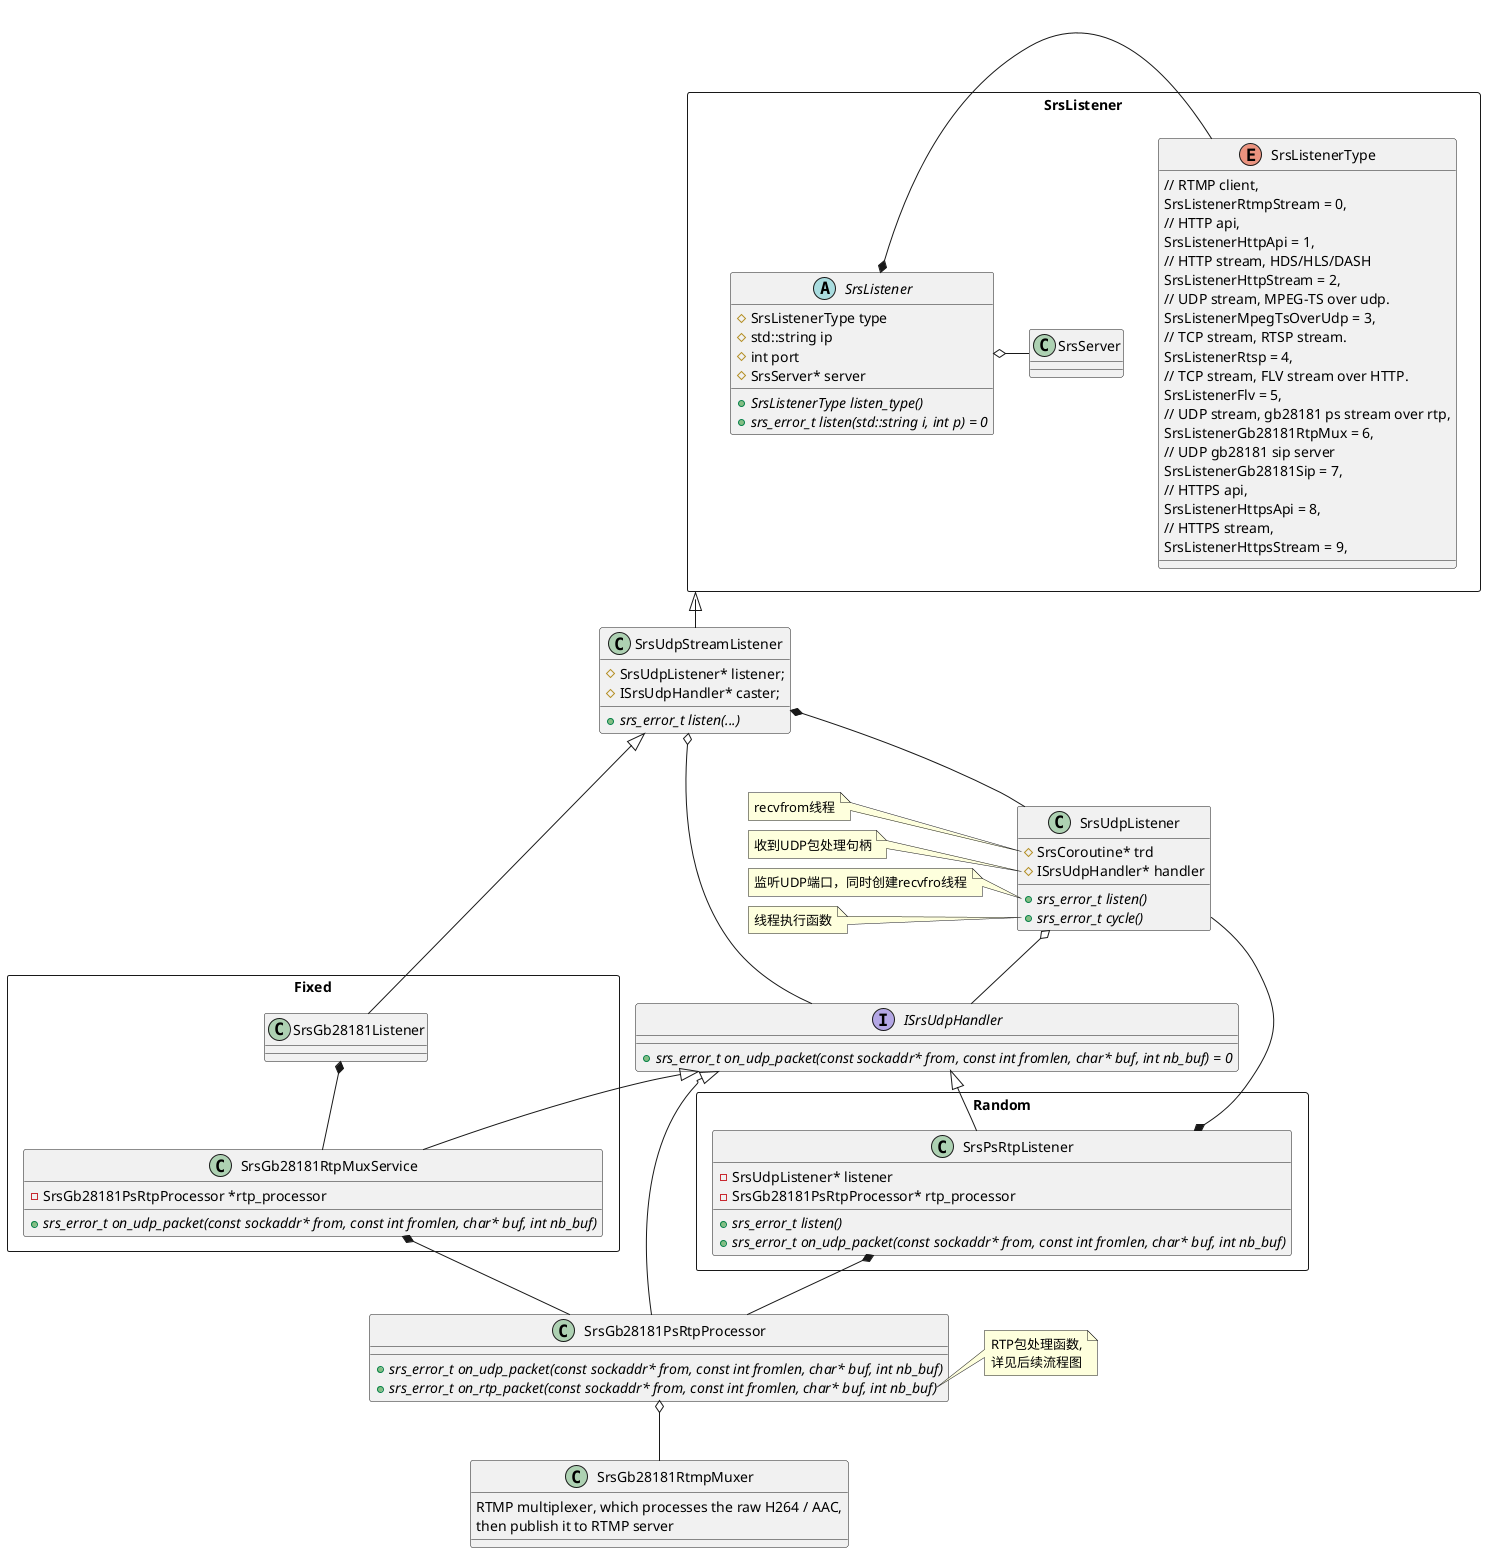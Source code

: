 @startuml

package SrsListener <<Rectangle>> {
    enum SrsListenerType {
        // RTMP client,
        SrsListenerRtmpStream = 0,
        // HTTP api,
        SrsListenerHttpApi = 1,
        // HTTP stream, HDS/HLS/DASH
        SrsListenerHttpStream = 2,
        // UDP stream, MPEG-TS over udp.
        SrsListenerMpegTsOverUdp = 3,
        // TCP stream, RTSP stream.
        SrsListenerRtsp = 4,
        // TCP stream, FLV stream over HTTP.
        SrsListenerFlv = 5,
        // UDP stream, gb28181 ps stream over rtp, 
        SrsListenerGb28181RtpMux = 6,
        // UDP gb28181 sip server
        SrsListenerGb28181Sip = 7,
        // HTTPS api,
        SrsListenerHttpsApi = 8,
        // HTTPS stream,
        SrsListenerHttpsStream = 9,
    }

    class SrsServer {

    }

    abstract class SrsListener {
        #SrsListenerType type
        #std::string ip
        #int port
        #SrsServer* server
        + {abstract} SrsListenerType listen_type()
        + {abstract} srs_error_t listen(std::string i, int p) = 0
    }

    SrsListener *- SrsListenerType
    SrsListener o- SrsServer
}

class SrsUdpListener {
    #SrsCoroutine* trd
    #ISrsUdpHandler* handler
    + {abstract} srs_error_t listen()
    + {abstract} srs_error_t cycle()
}

note left of SrsUdpListener::trd
recvfrom线程
end note
note left of SrsUdpListener::handler
收到UDP包处理句柄
end note
note left of SrsUdpListener::listen
监听UDP端口，同时创建recvfro线程
end note
note left of SrsUdpListener::cycle
线程执行函数
end note

interface ISrsUdpHandler {
    + {abstract} srs_error_t on_udp_packet(const sockaddr* from, const int fromlen, char* buf, int nb_buf) = 0
}

SrsUdpListener o-- ISrsUdpHandler


class SrsUdpStreamListener {
    #SrsUdpListener* listener;
    #ISrsUdpHandler* caster;
    + {abstract} srs_error_t listen(...)
}

SrsListener <|-- SrsUdpStreamListener
SrsUdpStreamListener *-- SrsUdpListener
SrsUdpStreamListener o-- ISrsUdpHandler



package Fixed <<Rectangle>> {
    class SrsGb28181Listener {

    }

    SrsUdpStreamListener <|-- SrsGb28181Listener

    class SrsGb28181RtpMuxService {
        - SrsGb28181PsRtpProcessor *rtp_processor
        + {abstract} srs_error_t on_udp_packet(const sockaddr* from, const int fromlen, char* buf, int nb_buf)
    }
    

}

class SrsGb28181PsRtpProcessor {
    + {abstract} srs_error_t on_udp_packet(const sockaddr* from, const int fromlen, char* buf, int nb_buf)
    + {abstract} srs_error_t on_rtp_packet(const sockaddr* from, const int fromlen, char* buf, int nb_buf)
}
note right of SrsGb28181PsRtpProcessor::on_rtp_packet
    RTP包处理函数,
    详见后续流程图
end note
SrsGb28181Listener *-- SrsGb28181RtpMuxService
ISrsUdpHandler <|-- SrsGb28181RtpMuxService
SrsGb28181RtpMuxService *-- SrsGb28181PsRtpProcessor
ISrsUdpHandler <|-- SrsGb28181PsRtpProcessor

class SrsGb28181RtmpMuxer {
    RTMP multiplexer, which processes the raw H264 / AAC, 
    then publish it to RTMP server
}
SrsGb28181PsRtpProcessor o-- SrsGb28181RtmpMuxer

package Random <<Rectangle>> {
    class SrsPsRtpListener {
        - SrsUdpListener* listener
        - SrsGb28181PsRtpProcessor* rtp_processor
        + {abstract} srs_error_t listen()
        + {abstract} srs_error_t on_udp_packet(const sockaddr* from, const int fromlen, char* buf, int nb_buf)
    }
    ISrsUdpHandler <|-- SrsPsRtpListener
    SrsPsRtpListener *-- SrsUdpListener
    SrsPsRtpListener *-- SrsGb28181PsRtpProcessor

}



@enduml